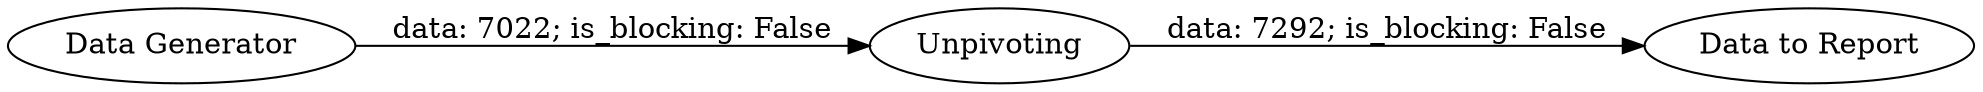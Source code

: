 digraph {
	"4417618415281824958_3" [label="Data to Report"]
	"4417618415281824958_1" [label="Data Generator"]
	"4417618415281824958_2" [label=Unpivoting]
	"4417618415281824958_1" -> "4417618415281824958_2" [label="data: 7022; is_blocking: False"]
	"4417618415281824958_2" -> "4417618415281824958_3" [label="data: 7292; is_blocking: False"]
	rankdir=LR
}
